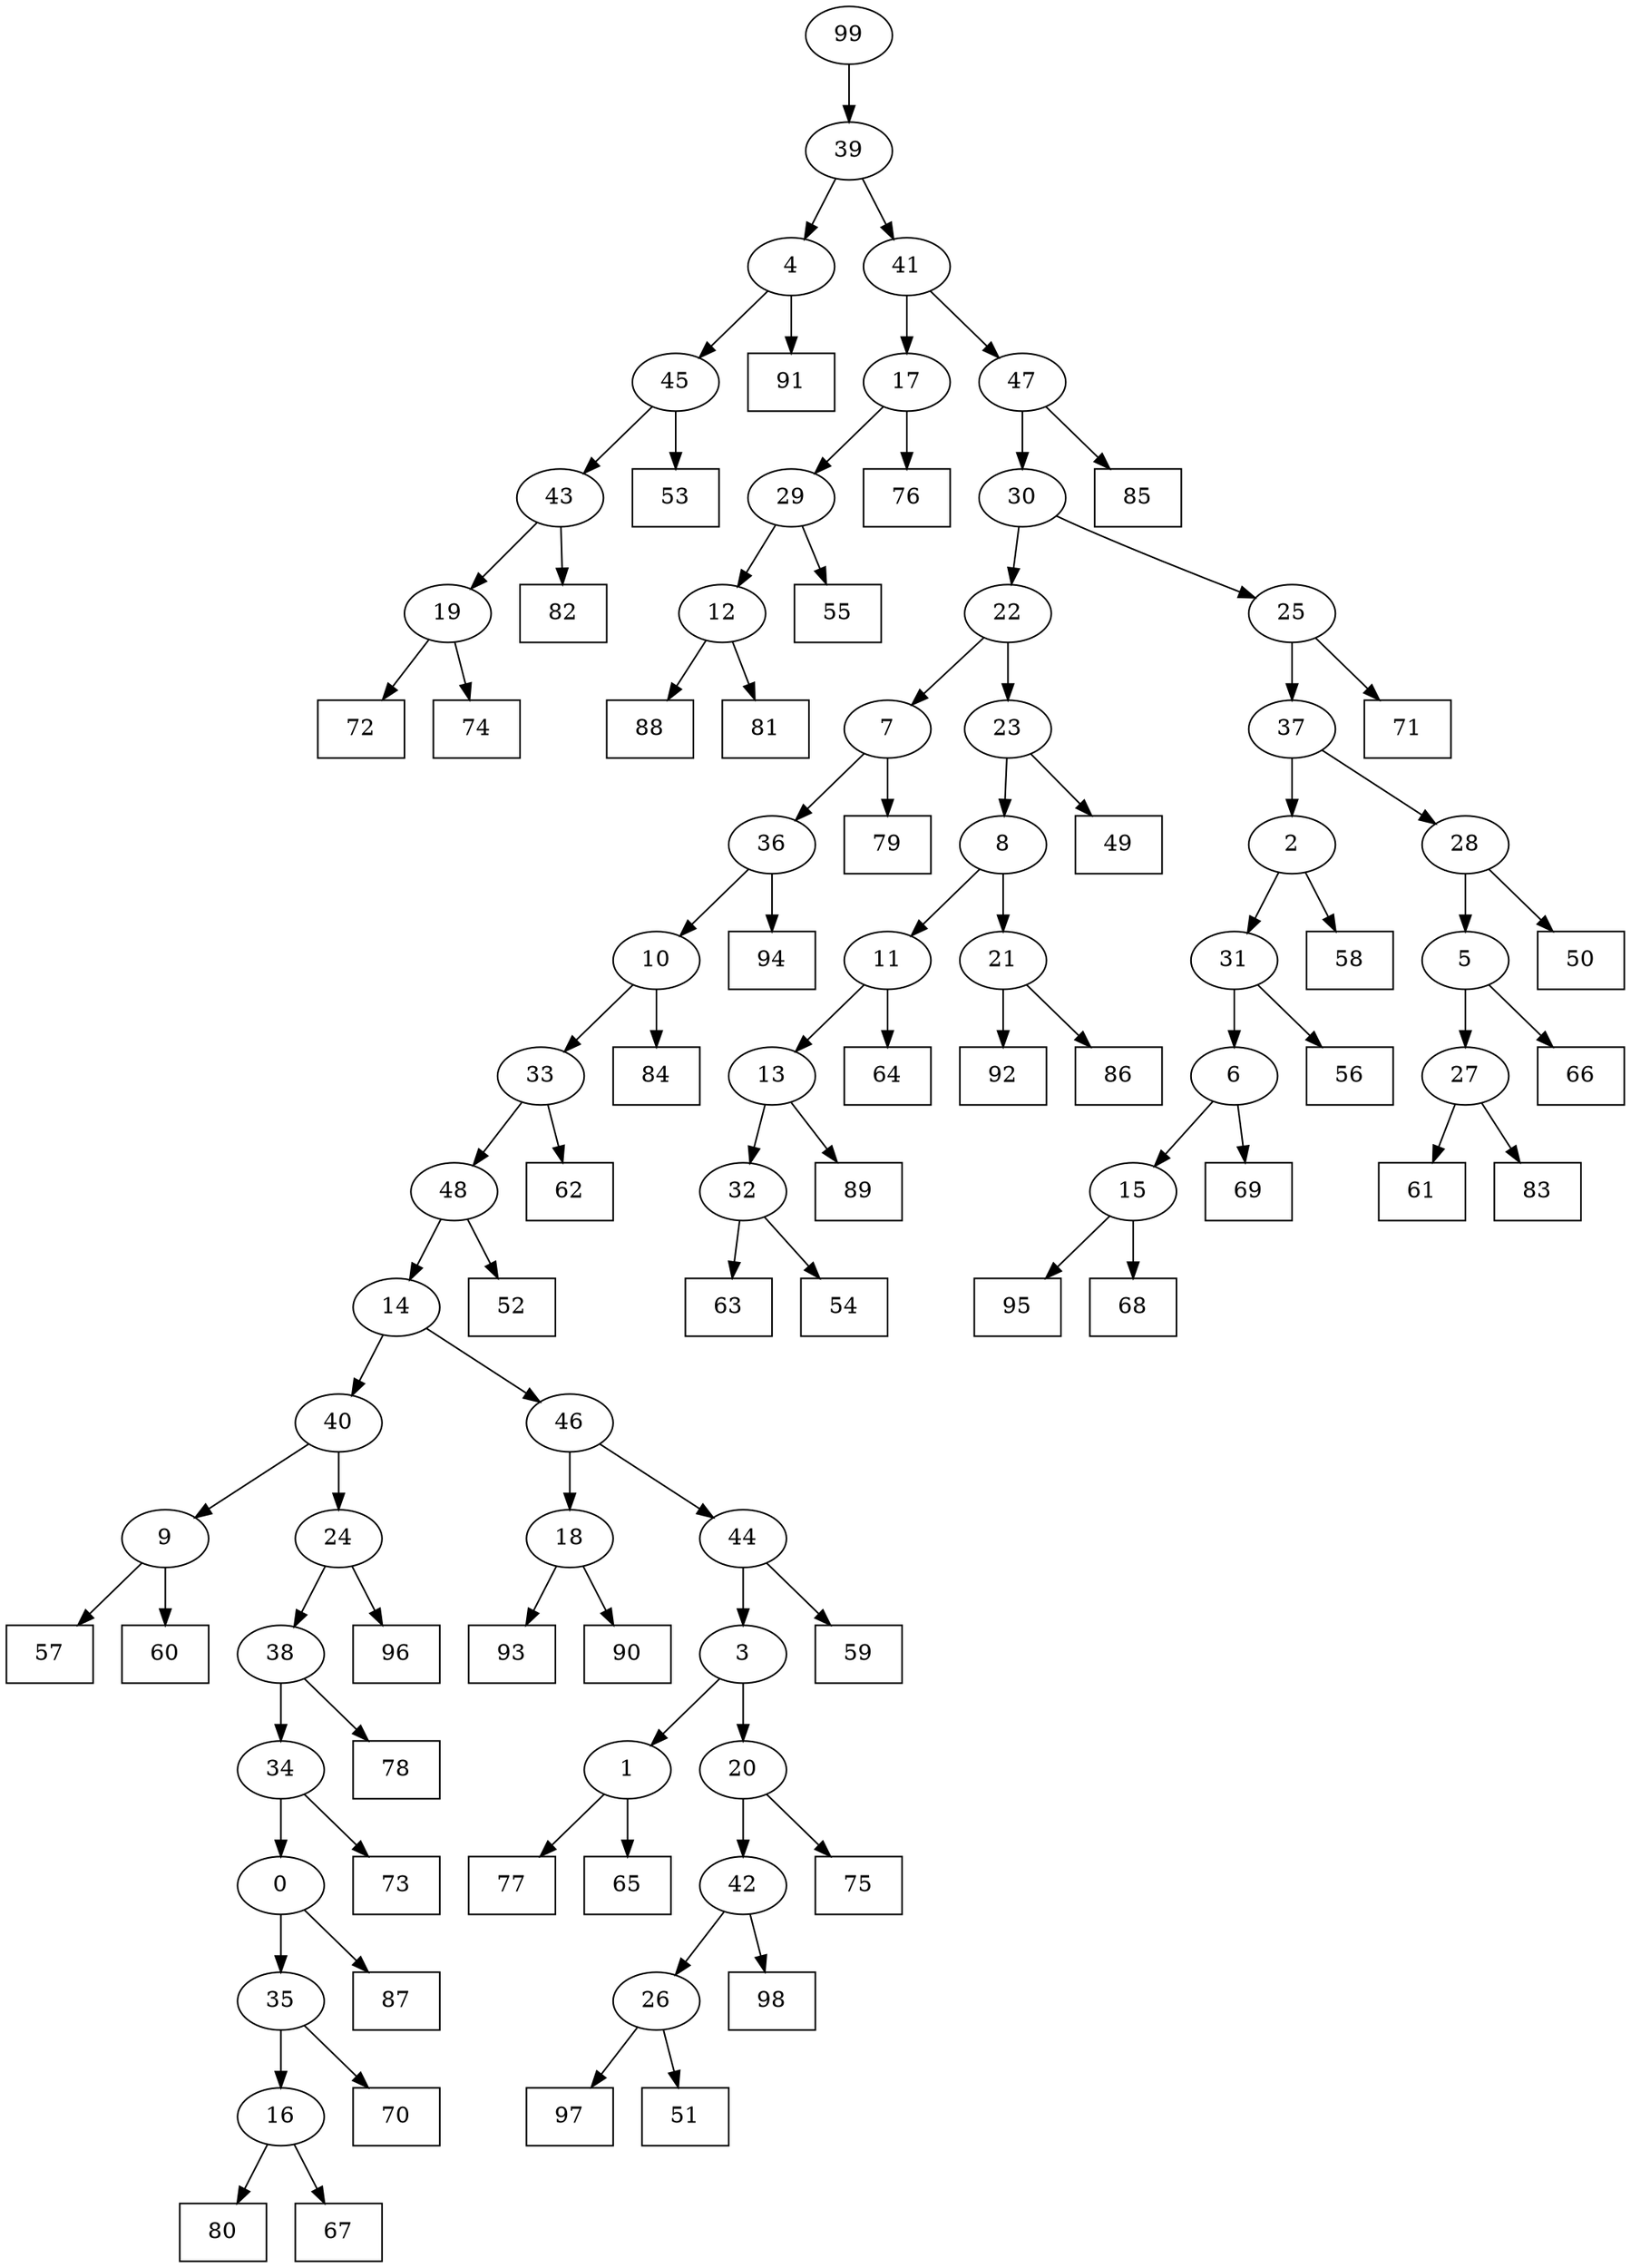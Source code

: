 digraph G {
0[label="0"];
1[label="1"];
2[label="2"];
3[label="3"];
4[label="4"];
5[label="5"];
6[label="6"];
7[label="7"];
8[label="8"];
9[label="9"];
10[label="10"];
11[label="11"];
12[label="12"];
13[label="13"];
14[label="14"];
15[label="15"];
16[label="16"];
17[label="17"];
18[label="18"];
19[label="19"];
20[label="20"];
21[label="21"];
22[label="22"];
23[label="23"];
24[label="24"];
25[label="25"];
26[label="26"];
27[label="27"];
28[label="28"];
29[label="29"];
30[label="30"];
31[label="31"];
32[label="32"];
33[label="33"];
34[label="34"];
35[label="35"];
36[label="36"];
37[label="37"];
38[label="38"];
39[label="39"];
40[label="40"];
41[label="41"];
42[label="42"];
43[label="43"];
44[label="44"];
45[label="45"];
46[label="46"];
47[label="47"];
48[label="48"];
49[shape=box,label="78"];
50[shape=box,label="50"];
51[shape=box,label="57"];
52[shape=box,label="58"];
53[shape=box,label="55"];
54[shape=box,label="87"];
55[shape=box,label="79"];
56[shape=box,label="96"];
57[shape=box,label="93"];
58[shape=box,label="56"];
59[shape=box,label="82"];
60[shape=box,label="91"];
61[shape=box,label="63"];
62[shape=box,label="52"];
63[shape=box,label="89"];
64[shape=box,label="84"];
65[shape=box,label="94"];
66[shape=box,label="70"];
67[shape=box,label="95"];
68[shape=box,label="59"];
69[shape=box,label="80"];
70[shape=box,label="75"];
71[shape=box,label="88"];
72[shape=box,label="92"];
73[shape=box,label="72"];
74[shape=box,label="81"];
75[shape=box,label="71"];
76[shape=box,label="73"];
77[shape=box,label="76"];
78[shape=box,label="62"];
79[shape=box,label="64"];
80[shape=box,label="98"];
81[shape=box,label="77"];
82[shape=box,label="53"];
83[shape=box,label="60"];
84[shape=box,label="85"];
85[shape=box,label="66"];
86[shape=box,label="69"];
87[shape=box,label="61"];
88[shape=box,label="65"];
89[shape=box,label="67"];
90[shape=box,label="83"];
91[shape=box,label="74"];
92[shape=box,label="54"];
93[shape=box,label="90"];
94[shape=box,label="86"];
95[shape=box,label="49"];
96[shape=box,label="97"];
97[shape=box,label="51"];
98[shape=box,label="68"];
99[label="99"];
27->90 ;
28->50 ;
39->4 ;
4->60 ;
16->89 ;
24->56 ;
0->54 ;
42->80 ;
36->65 ;
37->28 ;
21->94 ;
33->78 ;
38->49 ;
12->71 ;
10->33 ;
26->97 ;
32->92 ;
29->53 ;
9->51 ;
44->3 ;
25->75 ;
45->43 ;
34->76 ;
12->74 ;
39->41 ;
19->91 ;
15->98 ;
7->36 ;
48->14 ;
14->40 ;
46->44 ;
44->68 ;
11->79 ;
21->72 ;
35->66 ;
43->19 ;
19->73 ;
18->93 ;
31->6 ;
1->81 ;
13->32 ;
2->52 ;
35->16 ;
1->88 ;
40->9 ;
0->35 ;
33->48 ;
48->62 ;
26->96 ;
38->34 ;
34->0 ;
7->55 ;
36->10 ;
10->64 ;
30->25 ;
31->58 ;
3->20 ;
20->70 ;
8->11 ;
11->13 ;
13->63 ;
16->69 ;
15->67 ;
29->12 ;
23->95 ;
32->61 ;
20->42 ;
42->26 ;
47->84 ;
17->77 ;
28->5 ;
5->85 ;
6->15 ;
4->45 ;
45->82 ;
14->46 ;
22->7 ;
5->27 ;
27->87 ;
3->1 ;
2->31 ;
9->83 ;
25->37 ;
37->2 ;
43->59 ;
40->24 ;
24->38 ;
46->18 ;
41->17 ;
17->29 ;
6->86 ;
23->8 ;
8->21 ;
18->57 ;
41->47 ;
47->30 ;
99->39 ;
30->22 ;
22->23 ;
}
